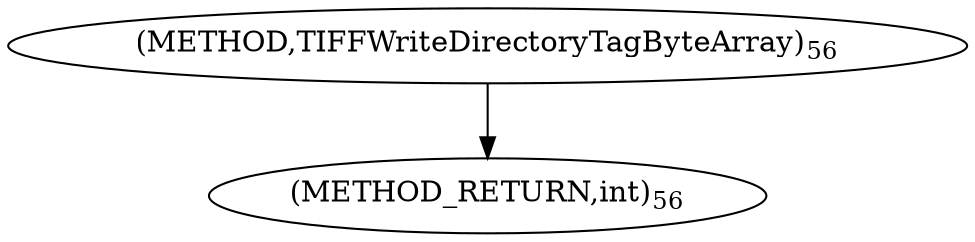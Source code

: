 digraph "TIFFWriteDirectoryTagByteArray" {  
"63964" [label = <(METHOD,TIFFWriteDirectoryTagByteArray)<SUB>56</SUB>> ]
"63971" [label = <(METHOD_RETURN,int)<SUB>56</SUB>> ]
  "63964" -> "63971" 
}
